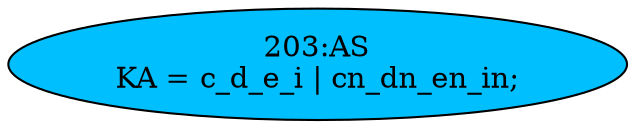 strict digraph "" {
	node [label="\N"];
	"203:AS"	 [ast="<pyverilog.vparser.ast.Assign object at 0x7f14ceedf5d0>",
		def_var="['KA']",
		fillcolor=deepskyblue,
		label="203:AS
KA = c_d_e_i | cn_dn_en_in;",
		statements="[]",
		style=filled,
		typ=Assign,
		use_var="['c_d_e_i', 'cn_dn_en_in']"];
}
